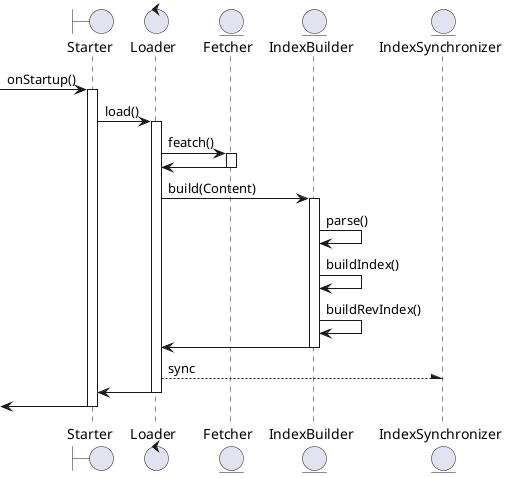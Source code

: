 @startuml

boundary Starter
control Loader
entity Fetcher
entity IndexBuilder
entity IndexSynchronizer

[-> Starter : onStartup()
activate Starter

Starter -> Loader : load()
activate Loader

Loader -> Fetcher : featch()
activate Fetcher

Fetcher -> Loader
deactivate Fetcher

Loader -> IndexBuilder : build(Content)
activate IndexBuilder

IndexBuilder -> IndexBuilder : parse()
IndexBuilder -> IndexBuilder : buildIndex()
IndexBuilder -> IndexBuilder : buildRevIndex()
IndexBuilder -> Loader
deactivate IndexBuilder

Loader --\ IndexSynchronizer : sync
Loader -> Starter
deactivate Loader

[<- Starter
deactivate Starter

@enduml